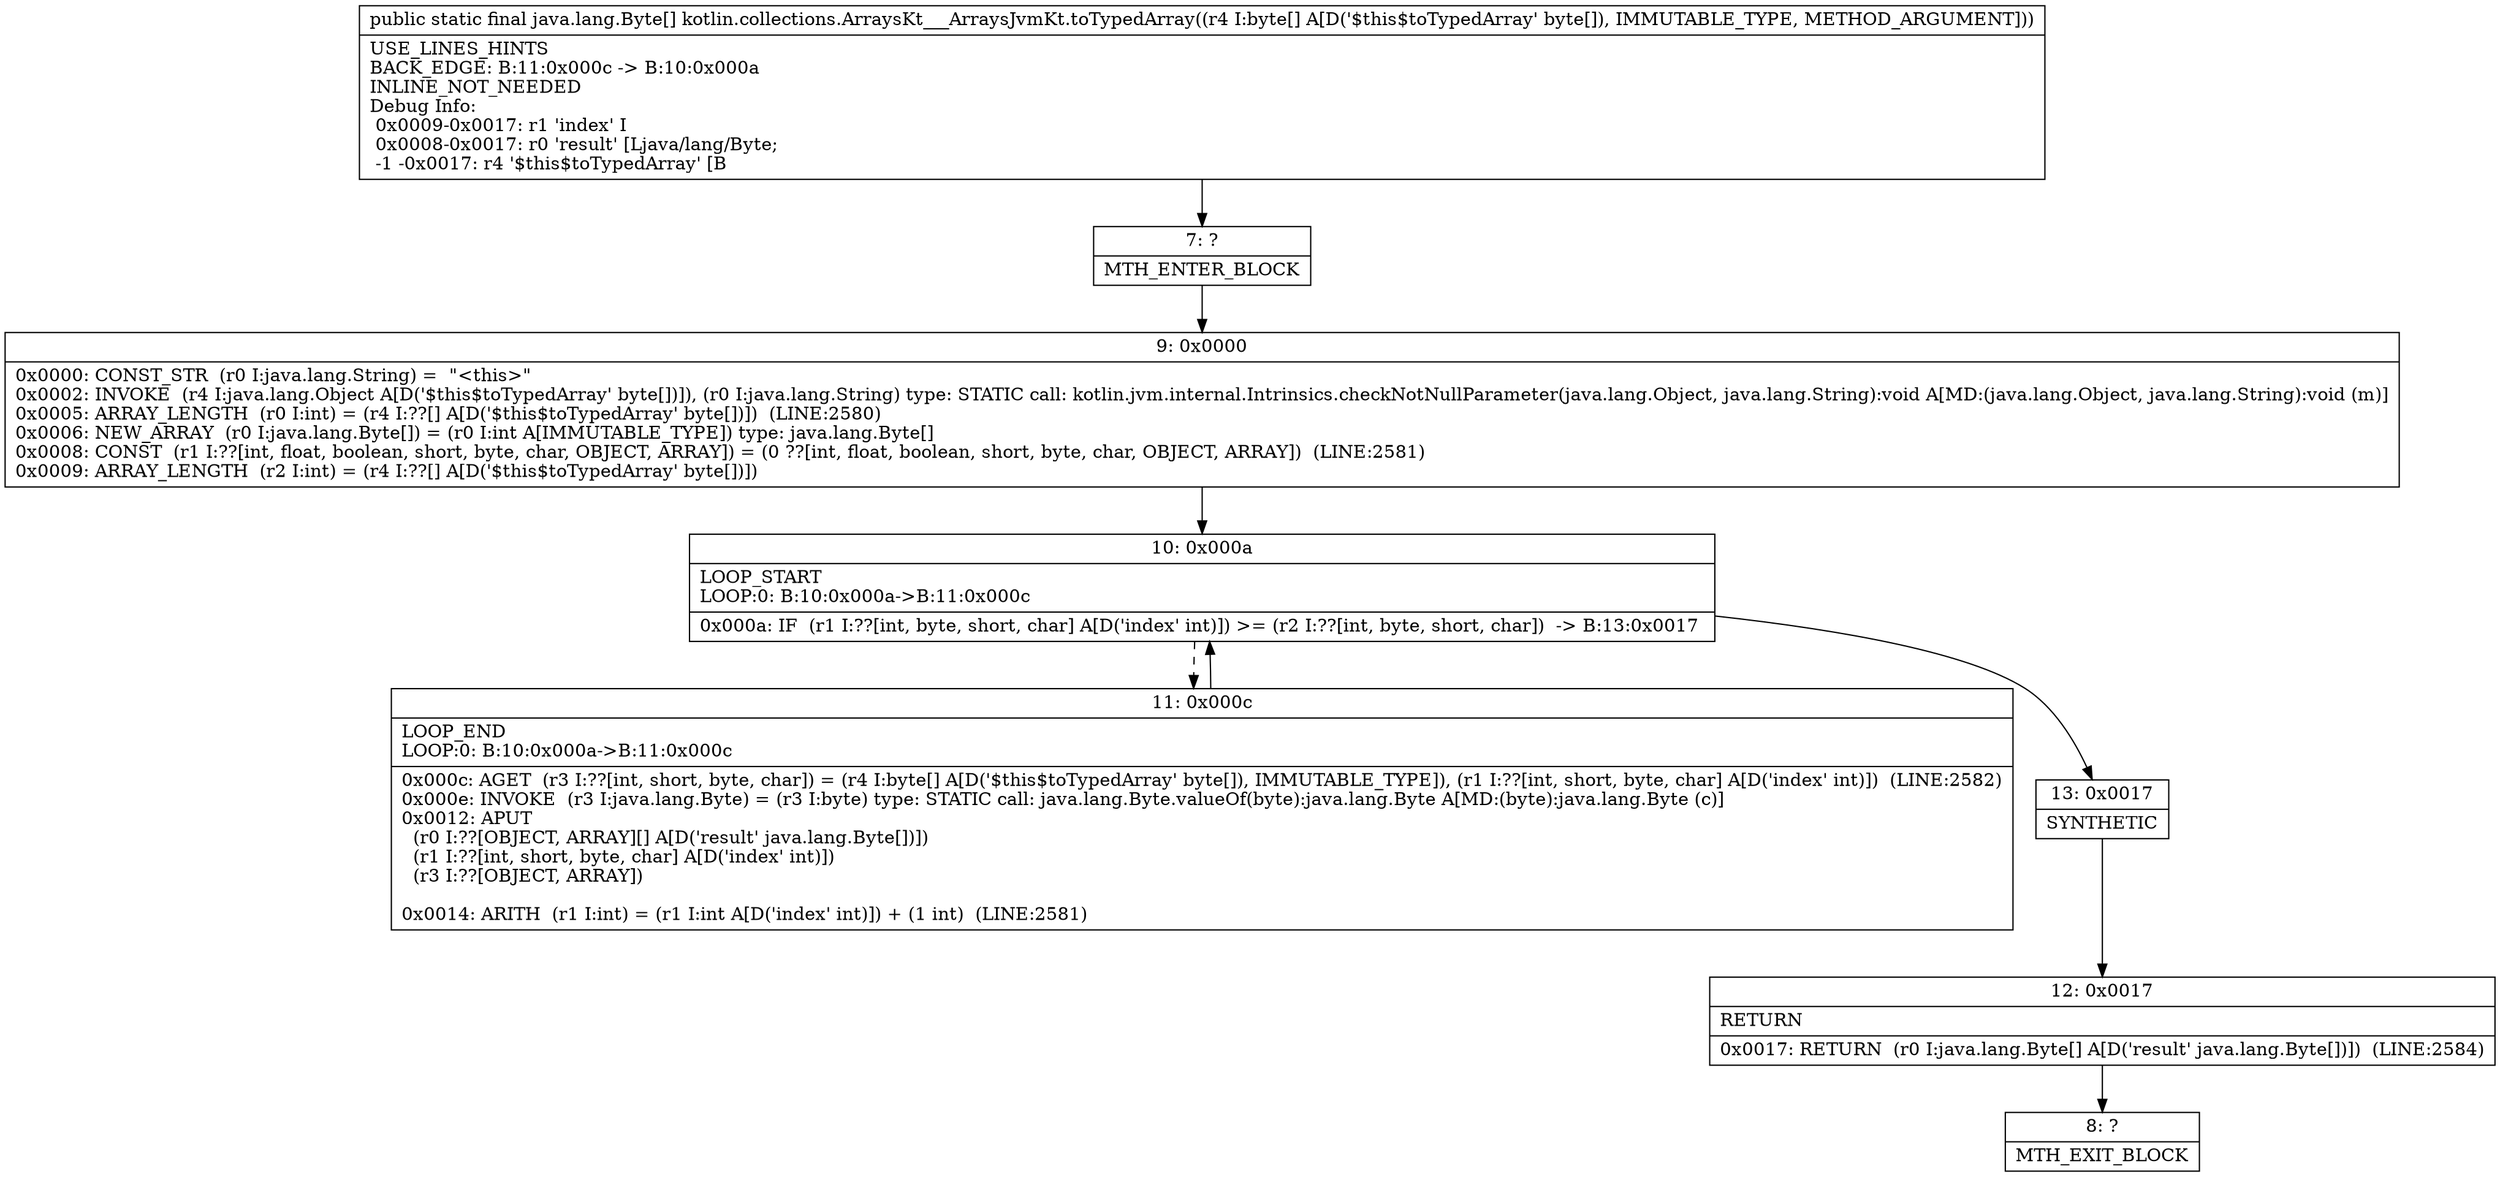 digraph "CFG forkotlin.collections.ArraysKt___ArraysJvmKt.toTypedArray([B)[Ljava\/lang\/Byte;" {
Node_7 [shape=record,label="{7\:\ ?|MTH_ENTER_BLOCK\l}"];
Node_9 [shape=record,label="{9\:\ 0x0000|0x0000: CONST_STR  (r0 I:java.lang.String) =  \"\<this\>\" \l0x0002: INVOKE  (r4 I:java.lang.Object A[D('$this$toTypedArray' byte[])]), (r0 I:java.lang.String) type: STATIC call: kotlin.jvm.internal.Intrinsics.checkNotNullParameter(java.lang.Object, java.lang.String):void A[MD:(java.lang.Object, java.lang.String):void (m)]\l0x0005: ARRAY_LENGTH  (r0 I:int) = (r4 I:??[] A[D('$this$toTypedArray' byte[])])  (LINE:2580)\l0x0006: NEW_ARRAY  (r0 I:java.lang.Byte[]) = (r0 I:int A[IMMUTABLE_TYPE]) type: java.lang.Byte[] \l0x0008: CONST  (r1 I:??[int, float, boolean, short, byte, char, OBJECT, ARRAY]) = (0 ??[int, float, boolean, short, byte, char, OBJECT, ARRAY])  (LINE:2581)\l0x0009: ARRAY_LENGTH  (r2 I:int) = (r4 I:??[] A[D('$this$toTypedArray' byte[])]) \l}"];
Node_10 [shape=record,label="{10\:\ 0x000a|LOOP_START\lLOOP:0: B:10:0x000a\-\>B:11:0x000c\l|0x000a: IF  (r1 I:??[int, byte, short, char] A[D('index' int)]) \>= (r2 I:??[int, byte, short, char])  \-\> B:13:0x0017 \l}"];
Node_11 [shape=record,label="{11\:\ 0x000c|LOOP_END\lLOOP:0: B:10:0x000a\-\>B:11:0x000c\l|0x000c: AGET  (r3 I:??[int, short, byte, char]) = (r4 I:byte[] A[D('$this$toTypedArray' byte[]), IMMUTABLE_TYPE]), (r1 I:??[int, short, byte, char] A[D('index' int)])  (LINE:2582)\l0x000e: INVOKE  (r3 I:java.lang.Byte) = (r3 I:byte) type: STATIC call: java.lang.Byte.valueOf(byte):java.lang.Byte A[MD:(byte):java.lang.Byte (c)]\l0x0012: APUT  \l  (r0 I:??[OBJECT, ARRAY][] A[D('result' java.lang.Byte[])])\l  (r1 I:??[int, short, byte, char] A[D('index' int)])\l  (r3 I:??[OBJECT, ARRAY])\l \l0x0014: ARITH  (r1 I:int) = (r1 I:int A[D('index' int)]) + (1 int)  (LINE:2581)\l}"];
Node_13 [shape=record,label="{13\:\ 0x0017|SYNTHETIC\l}"];
Node_12 [shape=record,label="{12\:\ 0x0017|RETURN\l|0x0017: RETURN  (r0 I:java.lang.Byte[] A[D('result' java.lang.Byte[])])  (LINE:2584)\l}"];
Node_8 [shape=record,label="{8\:\ ?|MTH_EXIT_BLOCK\l}"];
MethodNode[shape=record,label="{public static final java.lang.Byte[] kotlin.collections.ArraysKt___ArraysJvmKt.toTypedArray((r4 I:byte[] A[D('$this$toTypedArray' byte[]), IMMUTABLE_TYPE, METHOD_ARGUMENT]))  | USE_LINES_HINTS\lBACK_EDGE: B:11:0x000c \-\> B:10:0x000a\lINLINE_NOT_NEEDED\lDebug Info:\l  0x0009\-0x0017: r1 'index' I\l  0x0008\-0x0017: r0 'result' [Ljava\/lang\/Byte;\l  \-1 \-0x0017: r4 '$this$toTypedArray' [B\l}"];
MethodNode -> Node_7;Node_7 -> Node_9;
Node_9 -> Node_10;
Node_10 -> Node_11[style=dashed];
Node_10 -> Node_13;
Node_11 -> Node_10;
Node_13 -> Node_12;
Node_12 -> Node_8;
}

